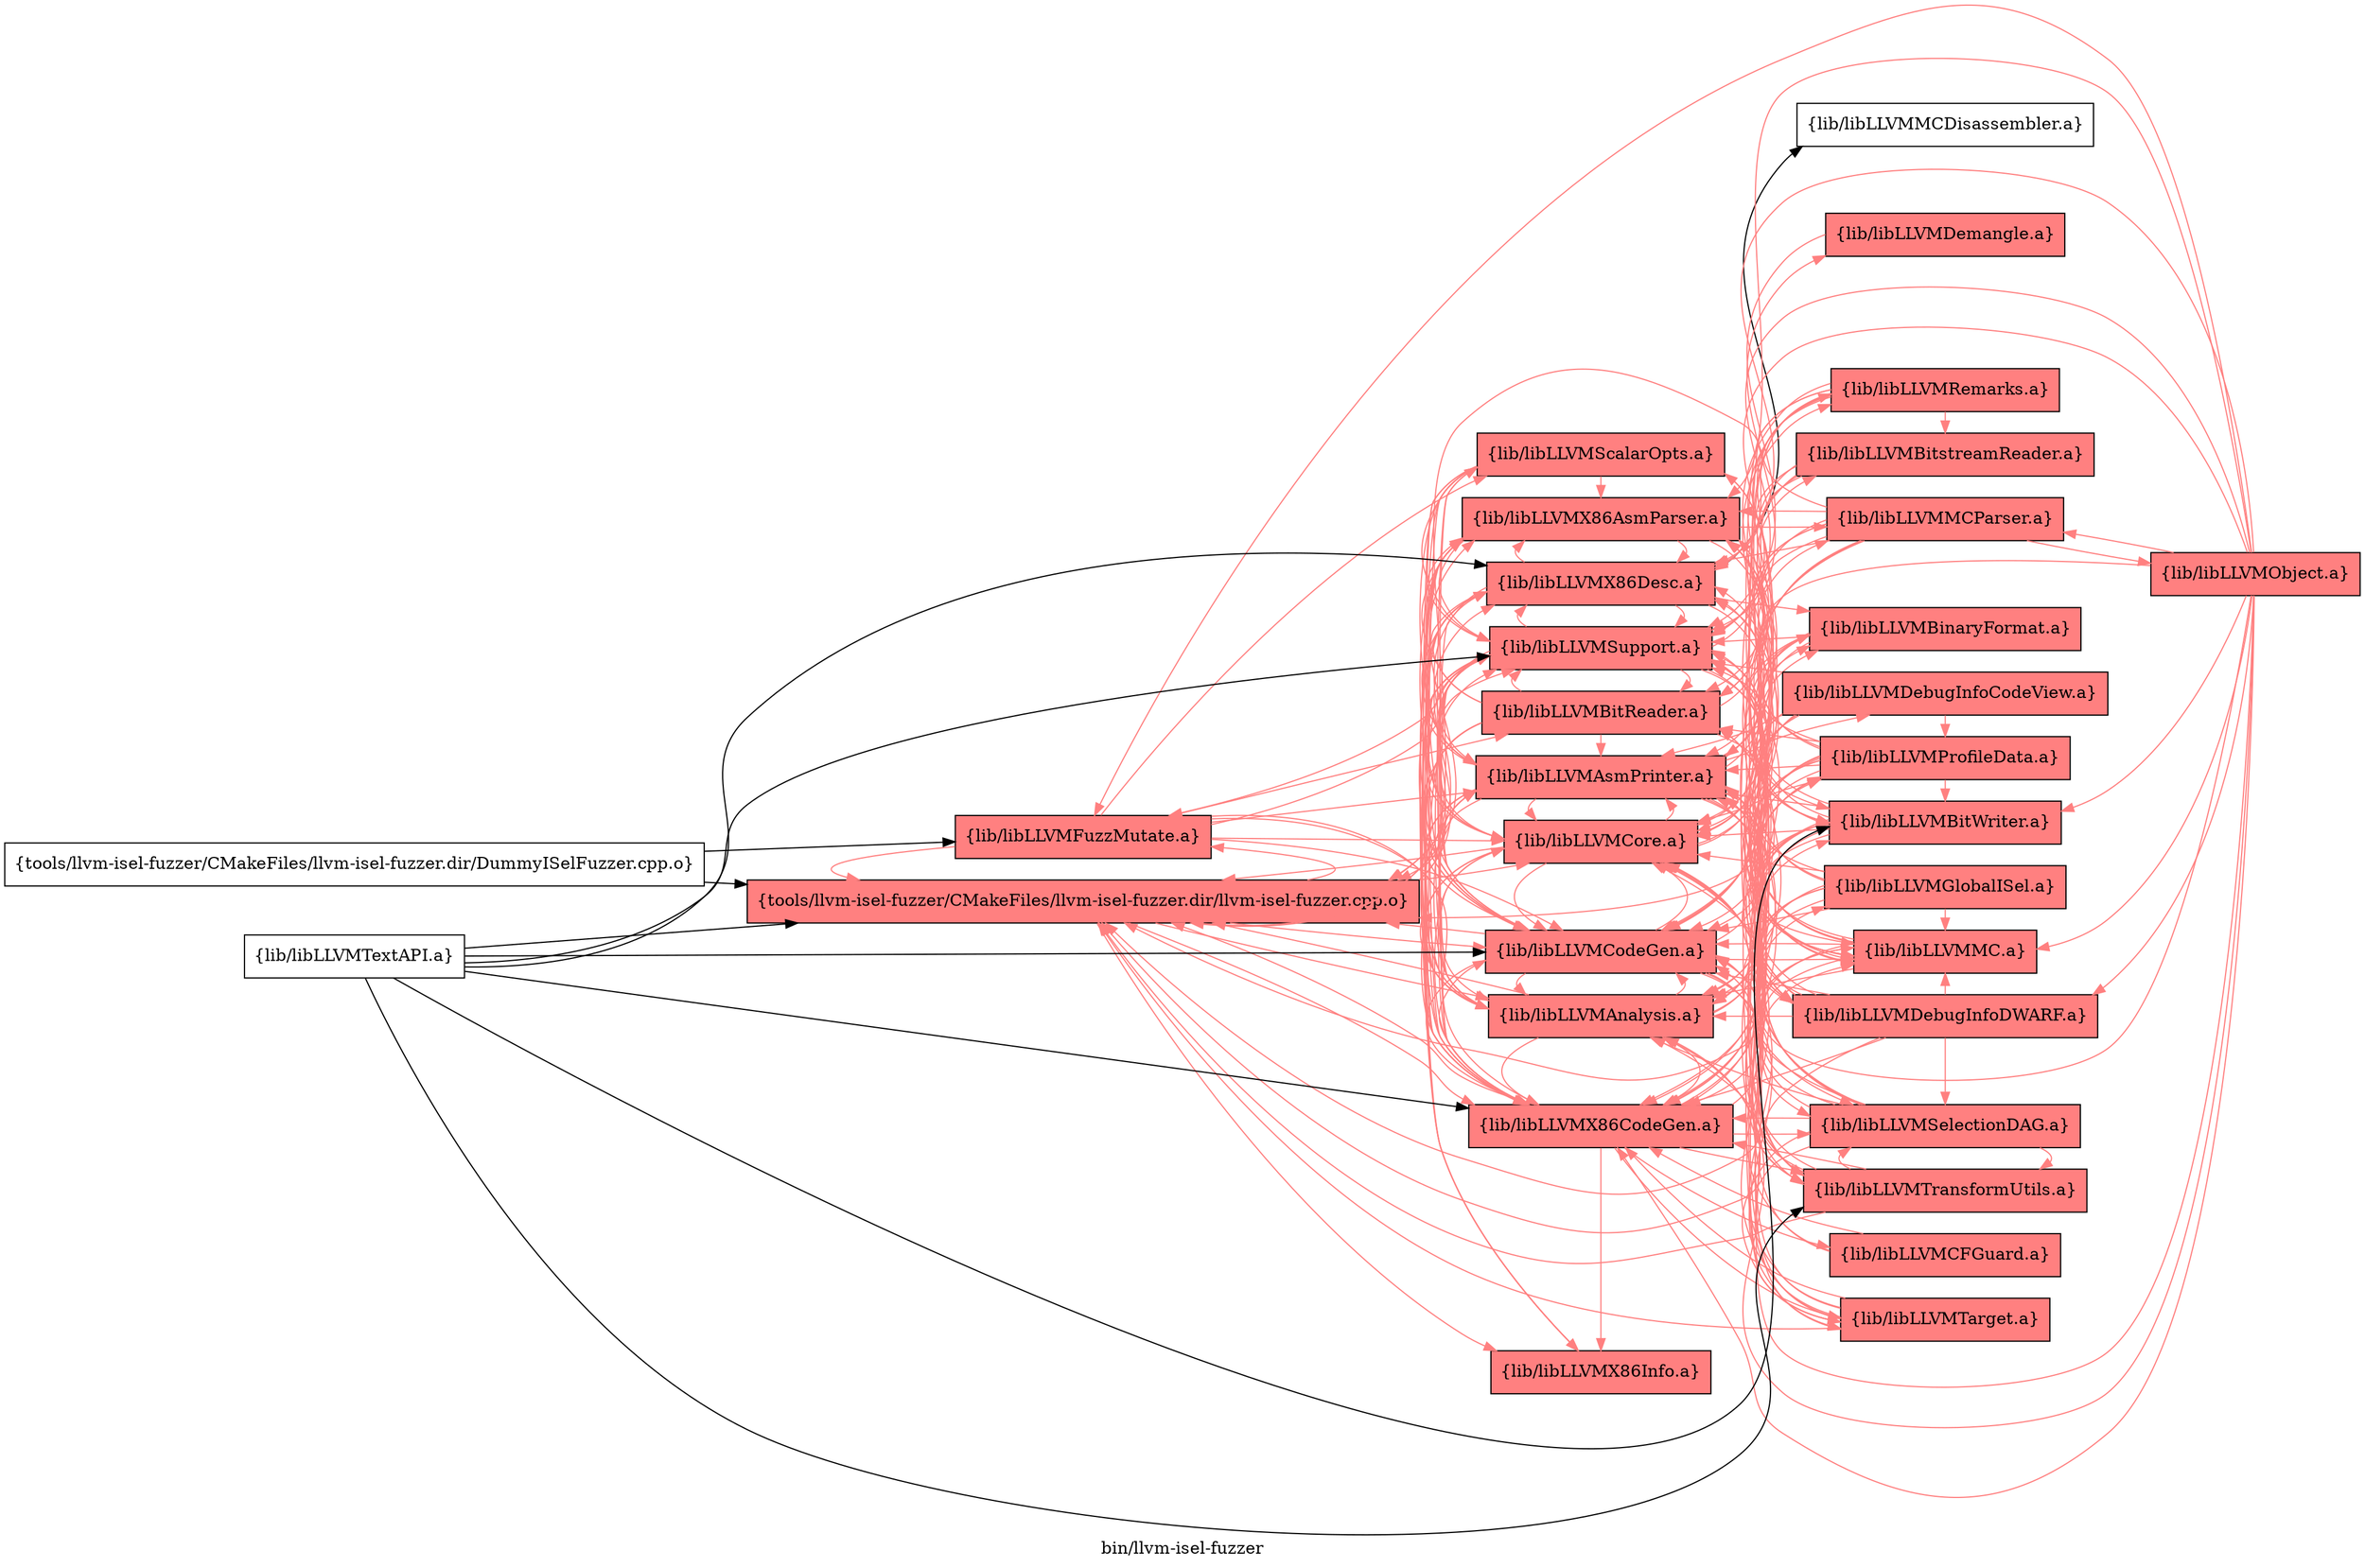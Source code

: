 digraph "bin/llvm-isel-fuzzer" {
	label="bin/llvm-isel-fuzzer";
	rankdir="LR"
	{ rank=same; Node0x55ec715f2168;  }
	{ rank=same; Node0x55ec715f4288; Node0x55ec715f7f28;  }
	{ rank=same; Node0x55ec715f9828; Node0x55ec715f9d28; Node0x55ec715fa228; Node0x55ec715fa728; Node0x55ec715f8928; Node0x55ec715f7528; Node0x55ec715f7028; Node0x55ec715fb678; Node0x55ec715f8428; Node0x55ec715f9328; Node0x55ec715f5c28;  }
	{ rank=same; Node0x55ec715f6128; Node0x55ec715f4238; Node0x55ec715f6b28; Node0x55ec715fbb78; Node0x55ec715fa778; Node0x55ec715f9378; Node0x55ec715f38d8; Node0x55ec715f7a78; Node0x55ec715fad18; Node0x55ec715f7118; Node0x55ec715f8e28; Node0x55ec715f67b8; Node0x55ec715f7938; Node0x55ec715fb218; Node0x55ec715f53b8; Node0x55ec715f6cb8;  }

	Node0x55ec715f2168 [shape=record,shape=box,group=0,label="{tools/llvm-isel-fuzzer/CMakeFiles/llvm-isel-fuzzer.dir/DummyISelFuzzer.cpp.o}"];
	Node0x55ec715f2168 -> Node0x55ec715f4288;
	Node0x55ec715f2168 -> Node0x55ec715f7f28;
	Node0x55ec715f4288 [shape=record,shape=box,style=filled,fillcolor="1.000000 0.5 1",group=1,label="{tools/llvm-isel-fuzzer/CMakeFiles/llvm-isel-fuzzer.dir/llvm-isel-fuzzer.cpp.o}"];
	Node0x55ec715f4288 -> Node0x55ec715f9828[color="1.000000 0.5 1"];
	Node0x55ec715f4288 -> Node0x55ec715f9d28[color="1.000000 0.5 1"];
	Node0x55ec715f4288 -> Node0x55ec715fa228[color="1.000000 0.5 1"];
	Node0x55ec715f4288 -> Node0x55ec715fa728[color="1.000000 0.5 1"];
	Node0x55ec715f4288 -> Node0x55ec715f8928[color="1.000000 0.5 1"];
	Node0x55ec715f4288 -> Node0x55ec715f7528[color="1.000000 0.5 1"];
	Node0x55ec715f4288 -> Node0x55ec715f7028[color="1.000000 0.5 1"];
	Node0x55ec715f4288 -> Node0x55ec715f7f28[color="1.000000 0.5 1"];
	Node0x55ec715f4288 -> Node0x55ec715fb678[color="1.000000 0.5 1"];
	Node0x55ec715f7f28 [shape=record,shape=box,style=filled,fillcolor="1.000000 0.5 1",group=1,label="{lib/libLLVMFuzzMutate.a}"];
	Node0x55ec715f7f28 -> Node0x55ec715f4288[color="1.000000 0.5 1"];
	Node0x55ec715f7f28 -> Node0x55ec715f8928[color="1.000000 0.5 1"];
	Node0x55ec715f7f28 -> Node0x55ec715f8428[color="1.000000 0.5 1"];
	Node0x55ec715f7f28 -> Node0x55ec715f7528[color="1.000000 0.5 1"];
	Node0x55ec715f7f28 -> Node0x55ec715f7028[color="1.000000 0.5 1"];
	Node0x55ec715f7f28 -> Node0x55ec715f9328[color="1.000000 0.5 1"];
	Node0x55ec715f7f28 -> Node0x55ec715fb678[color="1.000000 0.5 1"];
	Node0x55ec715f7f28 -> Node0x55ec715f5c28[color="1.000000 0.5 1"];
	Node0x55ec715f7f28 -> Node0x55ec715f9d28[color="1.000000 0.5 1"];
	Node0x55ec715f9828 [shape=record,shape=box,style=filled,fillcolor="1.000000 0.5 1",group=1,label="{lib/libLLVMX86AsmParser.a}"];
	Node0x55ec715f9828 -> Node0x55ec715fa228[color="1.000000 0.5 1"];
	Node0x55ec715f9828 -> Node0x55ec715fa728[color="1.000000 0.5 1"];
	Node0x55ec715f9828 -> Node0x55ec715f6128[color="1.000000 0.5 1"];
	Node0x55ec715f9828 -> Node0x55ec715fb678[color="1.000000 0.5 1"];
	Node0x55ec715f9828 -> Node0x55ec715f4238[color="1.000000 0.5 1"];
	Node0x55ec715f9d28 [shape=record,shape=box,style=filled,fillcolor="1.000000 0.5 1",group=1,label="{lib/libLLVMX86CodeGen.a}"];
	Node0x55ec715f9d28 -> Node0x55ec715fa228[color="1.000000 0.5 1"];
	Node0x55ec715f9d28 -> Node0x55ec715fa728[color="1.000000 0.5 1"];
	Node0x55ec715f9d28 -> Node0x55ec715f8428[color="1.000000 0.5 1"];
	Node0x55ec715f9d28 -> Node0x55ec715f7528[color="1.000000 0.5 1"];
	Node0x55ec715f9d28 -> Node0x55ec715f7028[color="1.000000 0.5 1"];
	Node0x55ec715f9d28 -> Node0x55ec715f6128[color="1.000000 0.5 1"];
	Node0x55ec715f9d28 -> Node0x55ec715fb678[color="1.000000 0.5 1"];
	Node0x55ec715f9d28 -> Node0x55ec715f9828[color="1.000000 0.5 1"];
	Node0x55ec715f9d28 -> Node0x55ec715f8928[color="1.000000 0.5 1"];
	Node0x55ec715f9d28 -> Node0x55ec715f6b28[color="1.000000 0.5 1"];
	Node0x55ec715f9d28 -> Node0x55ec715fbb78[color="1.000000 0.5 1"];
	Node0x55ec715f9d28 -> Node0x55ec715fa778[color="1.000000 0.5 1"];
	Node0x55ec715f9d28 -> Node0x55ec715f9378[color="1.000000 0.5 1"];
	Node0x55ec715f9d28 -> Node0x55ec715f4288[color="1.000000 0.5 1"];
	Node0x55ec715f9d28 -> Node0x55ec715f38d8[color="1.000000 0.5 1"];
	Node0x55ec715f9d28 -> Node0x55ec715f7a78[color="1.000000 0.5 1"];
	Node0x55ec715fa228 [shape=record,shape=box,style=filled,fillcolor="1.000000 0.5 1",group=1,label="{lib/libLLVMX86Desc.a}"];
	Node0x55ec715fa228 -> Node0x55ec715f4288[color="1.000000 0.5 1"];
	Node0x55ec715fa228 -> Node0x55ec715f6128[color="1.000000 0.5 1"];
	Node0x55ec715fa228 -> Node0x55ec715fb678[color="1.000000 0.5 1"];
	Node0x55ec715fa228 -> Node0x55ec715f9d28[color="1.000000 0.5 1"];
	Node0x55ec715fa228 -> Node0x55ec715fa728[color="1.000000 0.5 1"];
	Node0x55ec715fa228 -> Node0x55ec715fad18;
	Node0x55ec715fa228 -> Node0x55ec715f9828[color="1.000000 0.5 1"];
	Node0x55ec715fa228 -> Node0x55ec715f7118[color="1.000000 0.5 1"];
	Node0x55ec715fa728 [shape=record,shape=box,style=filled,fillcolor="1.000000 0.5 1",group=1,label="{lib/libLLVMX86Info.a}"];
	Node0x55ec715fa728 -> Node0x55ec715fb678[color="1.000000 0.5 1"];
	Node0x55ec715f8928 [shape=record,shape=box,style=filled,fillcolor="1.000000 0.5 1",group=1,label="{lib/libLLVMAnalysis.a}"];
	Node0x55ec715f8928 -> Node0x55ec715f9828[color="1.000000 0.5 1"];
	Node0x55ec715f8928 -> Node0x55ec715f9d28[color="1.000000 0.5 1"];
	Node0x55ec715f8928 -> Node0x55ec715f7028[color="1.000000 0.5 1"];
	Node0x55ec715f8928 -> Node0x55ec715fb678[color="1.000000 0.5 1"];
	Node0x55ec715f8928 -> Node0x55ec715f4288[color="1.000000 0.5 1"];
	Node0x55ec715f8928 -> Node0x55ec715f38d8[color="1.000000 0.5 1"];
	Node0x55ec715f8928 -> Node0x55ec715f7528[color="1.000000 0.5 1"];
	Node0x55ec715f8928 -> Node0x55ec715f8428[color="1.000000 0.5 1"];
	Node0x55ec715f8928 -> Node0x55ec715f8e28[color="1.000000 0.5 1"];
	Node0x55ec715f8928 -> Node0x55ec715f5c28[color="1.000000 0.5 1"];
	Node0x55ec715f7528 [shape=record,shape=box,style=filled,fillcolor="1.000000 0.5 1",group=1,label="{lib/libLLVMCodeGen.a}"];
	Node0x55ec715f7528 -> Node0x55ec715f9d28[color="1.000000 0.5 1"];
	Node0x55ec715f7528 -> Node0x55ec715f8928[color="1.000000 0.5 1"];
	Node0x55ec715f7528 -> Node0x55ec715f7028[color="1.000000 0.5 1"];
	Node0x55ec715f7528 -> Node0x55ec715fb678[color="1.000000 0.5 1"];
	Node0x55ec715f7528 -> Node0x55ec715f6128[color="1.000000 0.5 1"];
	Node0x55ec715f7528 -> Node0x55ec715f9828[color="1.000000 0.5 1"];
	Node0x55ec715f7528 -> Node0x55ec715f8428[color="1.000000 0.5 1"];
	Node0x55ec715f7528 -> Node0x55ec715f4288[color="1.000000 0.5 1"];
	Node0x55ec715f7528 -> Node0x55ec715f7a78[color="1.000000 0.5 1"];
	Node0x55ec715f7528 -> Node0x55ec715fa228[color="1.000000 0.5 1"];
	Node0x55ec715f7528 -> Node0x55ec715fbb78[color="1.000000 0.5 1"];
	Node0x55ec715f7528 -> Node0x55ec715f38d8[color="1.000000 0.5 1"];
	Node0x55ec715f7528 -> Node0x55ec715f5c28[color="1.000000 0.5 1"];
	Node0x55ec715f7528 -> Node0x55ec715f6b28[color="1.000000 0.5 1"];
	Node0x55ec715f7028 [shape=record,shape=box,style=filled,fillcolor="1.000000 0.5 1",group=1,label="{lib/libLLVMCore.a}"];
	Node0x55ec715f7028 -> Node0x55ec715fb678[color="1.000000 0.5 1"];
	Node0x55ec715f7028 -> Node0x55ec715f4288[color="1.000000 0.5 1"];
	Node0x55ec715f7028 -> Node0x55ec715f9d28[color="1.000000 0.5 1"];
	Node0x55ec715f7028 -> Node0x55ec715f8928[color="1.000000 0.5 1"];
	Node0x55ec715f7028 -> Node0x55ec715f8428[color="1.000000 0.5 1"];
	Node0x55ec715f7028 -> Node0x55ec715f7528[color="1.000000 0.5 1"];
	Node0x55ec715f7028 -> Node0x55ec715f7118[color="1.000000 0.5 1"];
	Node0x55ec715f7028 -> Node0x55ec715fa228[color="1.000000 0.5 1"];
	Node0x55ec715f7028 -> Node0x55ec715f9828[color="1.000000 0.5 1"];
	Node0x55ec715f7028 -> Node0x55ec715f67b8[color="1.000000 0.5 1"];
	Node0x55ec715fb678 [shape=record,shape=box,style=filled,fillcolor="1.000000 0.5 1",group=1,label="{lib/libLLVMSupport.a}"];
	Node0x55ec715fb678 -> Node0x55ec715f9d28[color="1.000000 0.5 1"];
	Node0x55ec715fb678 -> Node0x55ec715f8928[color="1.000000 0.5 1"];
	Node0x55ec715fb678 -> Node0x55ec715f8428[color="1.000000 0.5 1"];
	Node0x55ec715fb678 -> Node0x55ec715f7528[color="1.000000 0.5 1"];
	Node0x55ec715fb678 -> Node0x55ec715f8e28[color="1.000000 0.5 1"];
	Node0x55ec715fb678 -> Node0x55ec715f7028[color="1.000000 0.5 1"];
	Node0x55ec715fb678 -> Node0x55ec715f4288[color="1.000000 0.5 1"];
	Node0x55ec715fb678 -> Node0x55ec715f9828[color="1.000000 0.5 1"];
	Node0x55ec715fb678 -> Node0x55ec715f6128[color="1.000000 0.5 1"];
	Node0x55ec715fb678 -> Node0x55ec715fa228[color="1.000000 0.5 1"];
	Node0x55ec715fb678 -> Node0x55ec715f9328[color="1.000000 0.5 1"];
	Node0x55ec715fb678 -> Node0x55ec715f7f28[color="1.000000 0.5 1"];
	Node0x55ec715fb678 -> Node0x55ec715f7938[color="1.000000 0.5 1"];
	Node0x55ec715f6128 [shape=record,shape=box,style=filled,fillcolor="1.000000 0.5 1",group=1,label="{lib/libLLVMMC.a}"];
	Node0x55ec715f6128 -> Node0x55ec715fa228[color="1.000000 0.5 1"];
	Node0x55ec715f6128 -> Node0x55ec715fb678[color="1.000000 0.5 1"];
	Node0x55ec715f6128 -> Node0x55ec715f8928[color="1.000000 0.5 1"];
	Node0x55ec715f6128 -> Node0x55ec715f8428[color="1.000000 0.5 1"];
	Node0x55ec715f6128 -> Node0x55ec715f7528[color="1.000000 0.5 1"];
	Node0x55ec715f6128 -> Node0x55ec715f8e28[color="1.000000 0.5 1"];
	Node0x55ec715f6128 -> Node0x55ec715f4288[color="1.000000 0.5 1"];
	Node0x55ec715f6128 -> Node0x55ec715f9828[color="1.000000 0.5 1"];
	Node0x55ec715f6128 -> Node0x55ec715f9d28[color="1.000000 0.5 1"];
	Node0x55ec715f6128 -> Node0x55ec715f7118[color="1.000000 0.5 1"];
	Node0x55ec715f4238 [shape=record,shape=box,style=filled,fillcolor="1.000000 0.5 1",group=1,label="{lib/libLLVMMCParser.a}"];
	Node0x55ec715f4238 -> Node0x55ec715f4288[color="1.000000 0.5 1"];
	Node0x55ec715f4238 -> Node0x55ec715f9828[color="1.000000 0.5 1"];
	Node0x55ec715f4238 -> Node0x55ec715f9d28[color="1.000000 0.5 1"];
	Node0x55ec715f4238 -> Node0x55ec715fa228[color="1.000000 0.5 1"];
	Node0x55ec715f4238 -> Node0x55ec715f8928[color="1.000000 0.5 1"];
	Node0x55ec715f4238 -> Node0x55ec715f8428[color="1.000000 0.5 1"];
	Node0x55ec715f4238 -> Node0x55ec715f7028[color="1.000000 0.5 1"];
	Node0x55ec715f4238 -> Node0x55ec715f7528[color="1.000000 0.5 1"];
	Node0x55ec715f4238 -> Node0x55ec715f8e28[color="1.000000 0.5 1"];
	Node0x55ec715f4238 -> Node0x55ec715f6128[color="1.000000 0.5 1"];
	Node0x55ec715f4238 -> Node0x55ec715fb678[color="1.000000 0.5 1"];
	Node0x55ec715f4238 -> Node0x55ec715f3d38[color="1.000000 0.5 1"];
	Node0x55ec715f8428 [shape=record,shape=box,style=filled,fillcolor="1.000000 0.5 1",group=1,label="{lib/libLLVMAsmPrinter.a}"];
	Node0x55ec715f8428 -> Node0x55ec715f4288[color="1.000000 0.5 1"];
	Node0x55ec715f8428 -> Node0x55ec715f9828[color="1.000000 0.5 1"];
	Node0x55ec715f8428 -> Node0x55ec715f9d28[color="1.000000 0.5 1"];
	Node0x55ec715f8428 -> Node0x55ec715fa228[color="1.000000 0.5 1"];
	Node0x55ec715f8428 -> Node0x55ec715f8928[color="1.000000 0.5 1"];
	Node0x55ec715f8428 -> Node0x55ec715f7528[color="1.000000 0.5 1"];
	Node0x55ec715f8428 -> Node0x55ec715f7028[color="1.000000 0.5 1"];
	Node0x55ec715f8428 -> Node0x55ec715f6128[color="1.000000 0.5 1"];
	Node0x55ec715f8428 -> Node0x55ec715fb678[color="1.000000 0.5 1"];
	Node0x55ec715f8428 -> Node0x55ec715fbb78[color="1.000000 0.5 1"];
	Node0x55ec715f8428 -> Node0x55ec715f67b8[color="1.000000 0.5 1"];
	Node0x55ec715f8428 -> Node0x55ec715f7118[color="1.000000 0.5 1"];
	Node0x55ec715f8428 -> Node0x55ec715f4238[color="1.000000 0.5 1"];
	Node0x55ec715f8428 -> Node0x55ec715fb218[color="1.000000 0.5 1"];
	Node0x55ec715f8428 -> Node0x55ec715f53b8[color="1.000000 0.5 1"];
	Node0x55ec715f6b28 [shape=record,shape=box,style=filled,fillcolor="1.000000 0.5 1",group=1,label="{lib/libLLVMSelectionDAG.a}"];
	Node0x55ec715f6b28 -> Node0x55ec715f9828[color="1.000000 0.5 1"];
	Node0x55ec715f6b28 -> Node0x55ec715f9d28[color="1.000000 0.5 1"];
	Node0x55ec715f6b28 -> Node0x55ec715f8928[color="1.000000 0.5 1"];
	Node0x55ec715f6b28 -> Node0x55ec715f7528[color="1.000000 0.5 1"];
	Node0x55ec715f6b28 -> Node0x55ec715f7028[color="1.000000 0.5 1"];
	Node0x55ec715f6b28 -> Node0x55ec715f5c28[color="1.000000 0.5 1"];
	Node0x55ec715f6b28 -> Node0x55ec715fb678[color="1.000000 0.5 1"];
	Node0x55ec715f6b28 -> Node0x55ec715f6128[color="1.000000 0.5 1"];
	Node0x55ec715f6b28 -> Node0x55ec715f8428[color="1.000000 0.5 1"];
	Node0x55ec715f6b28 -> Node0x55ec715fbb78[color="1.000000 0.5 1"];
	Node0x55ec715f6b28 -> Node0x55ec715f7a78[color="1.000000 0.5 1"];
	Node0x55ec715f6b28 -> Node0x55ec715f4288[color="1.000000 0.5 1"];
	Node0x55ec715f6b28 -> Node0x55ec715f9328[color="1.000000 0.5 1"];
	Node0x55ec715fbb78 [shape=record,shape=box,style=filled,fillcolor="1.000000 0.5 1",group=1,label="{lib/libLLVMTarget.a}"];
	Node0x55ec715fbb78 -> Node0x55ec715f9d28[color="1.000000 0.5 1"];
	Node0x55ec715fbb78 -> Node0x55ec715f8428[color="1.000000 0.5 1"];
	Node0x55ec715fbb78 -> Node0x55ec715f7028[color="1.000000 0.5 1"];
	Node0x55ec715fbb78 -> Node0x55ec715f6128[color="1.000000 0.5 1"];
	Node0x55ec715fbb78 -> Node0x55ec715fb678[color="1.000000 0.5 1"];
	Node0x55ec715fbb78 -> Node0x55ec715f4288[color="1.000000 0.5 1"];
	Node0x55ec715fbb78 -> Node0x55ec715f8928[color="1.000000 0.5 1"];
	Node0x55ec715fbb78 -> Node0x55ec715f7528[color="1.000000 0.5 1"];
	Node0x55ec715fa778 [shape=record,shape=box,style=filled,fillcolor="1.000000 0.5 1",group=1,label="{lib/libLLVMGlobalISel.a}"];
	Node0x55ec715fa778 -> Node0x55ec715f9d28[color="1.000000 0.5 1"];
	Node0x55ec715fa778 -> Node0x55ec715f7028[color="1.000000 0.5 1"];
	Node0x55ec715fa778 -> Node0x55ec715f7528[color="1.000000 0.5 1"];
	Node0x55ec715fa778 -> Node0x55ec715fb678[color="1.000000 0.5 1"];
	Node0x55ec715fa778 -> Node0x55ec715f9828[color="1.000000 0.5 1"];
	Node0x55ec715fa778 -> Node0x55ec715f8928[color="1.000000 0.5 1"];
	Node0x55ec715fa778 -> Node0x55ec715f8428[color="1.000000 0.5 1"];
	Node0x55ec715fa778 -> Node0x55ec715f6128[color="1.000000 0.5 1"];
	Node0x55ec715fa778 -> Node0x55ec715f6b28[color="1.000000 0.5 1"];
	Node0x55ec715fa778 -> Node0x55ec715fbb78[color="1.000000 0.5 1"];
	Node0x55ec715fa778 -> Node0x55ec715f7a78[color="1.000000 0.5 1"];
	Node0x55ec715f9378 [shape=record,shape=box,style=filled,fillcolor="1.000000 0.5 1",group=1,label="{lib/libLLVMCFGuard.a}"];
	Node0x55ec715f9378 -> Node0x55ec715f9d28[color="1.000000 0.5 1"];
	Node0x55ec715f9378 -> Node0x55ec715f7028[color="1.000000 0.5 1"];
	Node0x55ec715f9378 -> Node0x55ec715fb678[color="1.000000 0.5 1"];
	Node0x55ec715f38d8 [shape=record,shape=box,style=filled,fillcolor="1.000000 0.5 1",group=1,label="{lib/libLLVMProfileData.a}"];
	Node0x55ec715f38d8 -> Node0x55ec715f9828[color="1.000000 0.5 1"];
	Node0x55ec715f38d8 -> Node0x55ec715f9d28[color="1.000000 0.5 1"];
	Node0x55ec715f38d8 -> Node0x55ec715f8928[color="1.000000 0.5 1"];
	Node0x55ec715f38d8 -> Node0x55ec715f8428[color="1.000000 0.5 1"];
	Node0x55ec715f38d8 -> Node0x55ec715f7028[color="1.000000 0.5 1"];
	Node0x55ec715f38d8 -> Node0x55ec715f7528[color="1.000000 0.5 1"];
	Node0x55ec715f38d8 -> Node0x55ec715f8e28[color="1.000000 0.5 1"];
	Node0x55ec715f38d8 -> Node0x55ec715fb678[color="1.000000 0.5 1"];
	Node0x55ec715f38d8 -> Node0x55ec715fa228[color="1.000000 0.5 1"];
	Node0x55ec715f38d8 -> Node0x55ec715f9328[color="1.000000 0.5 1"];
	Node0x55ec715f38d8 -> Node0x55ec715f4288[color="1.000000 0.5 1"];
	Node0x55ec715f38d8 -> Node0x55ec715f6128[color="1.000000 0.5 1"];
	Node0x55ec715f38d8 -> Node0x55ec715fb218[color="1.000000 0.5 1"];
	Node0x55ec715f7a78 [shape=record,shape=box,style=filled,fillcolor="1.000000 0.5 1",group=1,label="{lib/libLLVMTransformUtils.a}"];
	Node0x55ec715f7a78 -> Node0x55ec715f9828[color="1.000000 0.5 1"];
	Node0x55ec715f7a78 -> Node0x55ec715f9d28[color="1.000000 0.5 1"];
	Node0x55ec715f7a78 -> Node0x55ec715f8928[color="1.000000 0.5 1"];
	Node0x55ec715f7a78 -> Node0x55ec715f7528[color="1.000000 0.5 1"];
	Node0x55ec715f7a78 -> Node0x55ec715f7028[color="1.000000 0.5 1"];
	Node0x55ec715f7a78 -> Node0x55ec715f6b28[color="1.000000 0.5 1"];
	Node0x55ec715f7a78 -> Node0x55ec715fb678[color="1.000000 0.5 1"];
	Node0x55ec715f7a78 -> Node0x55ec715f8e28[color="1.000000 0.5 1"];
	Node0x55ec715f7a78 -> Node0x55ec715f4288[color="1.000000 0.5 1"];
	Node0x55ec715f7a78 -> Node0x55ec715f8428[color="1.000000 0.5 1"];
	Node0x55ec715fad18 [shape=record,shape=box,group=0,label="{lib/libLLVMMCDisassembler.a}"];
	Node0x55ec715f7118 [shape=record,shape=box,style=filled,fillcolor="1.000000 0.5 1",group=1,label="{lib/libLLVMBinaryFormat.a}"];
	Node0x55ec715f7118 -> Node0x55ec715f7028[color="1.000000 0.5 1"];
	Node0x55ec715f7118 -> Node0x55ec715fb678[color="1.000000 0.5 1"];
	Node0x55ec715f7118 -> Node0x55ec715fb218[color="1.000000 0.5 1"];
	Node0x55ec715f7118 -> Node0x55ec715f7528[color="1.000000 0.5 1"];
	Node0x55ec715f67b8 [shape=record,shape=box,style=filled,fillcolor="1.000000 0.5 1",group=1,label="{lib/libLLVMRemarks.a}"];
	Node0x55ec715f67b8 -> Node0x55ec715fb678[color="1.000000 0.5 1"];
	Node0x55ec715f67b8 -> Node0x55ec715f7028[color="1.000000 0.5 1"];
	Node0x55ec715f67b8 -> Node0x55ec715f8e28[color="1.000000 0.5 1"];
	Node0x55ec715f67b8 -> Node0x55ec715f7528[color="1.000000 0.5 1"];
	Node0x55ec715f67b8 -> Node0x55ec715f9328[color="1.000000 0.5 1"];
	Node0x55ec715f67b8 -> Node0x55ec715f8928[color="1.000000 0.5 1"];
	Node0x55ec715f67b8 -> Node0x55ec715fa228[color="1.000000 0.5 1"];
	Node0x55ec715f67b8 -> Node0x55ec715fb218[color="1.000000 0.5 1"];
	Node0x55ec715f67b8 -> Node0x55ec715f6cb8[color="1.000000 0.5 1"];
	Node0x55ec715fb218 [shape=record,shape=box,style=filled,fillcolor="1.000000 0.5 1",group=1,label="{lib/libLLVMDebugInfoDWARF.a}"];
	Node0x55ec715fb218 -> Node0x55ec715fa228[color="1.000000 0.5 1"];
	Node0x55ec715fb218 -> Node0x55ec715f8428[color="1.000000 0.5 1"];
	Node0x55ec715fb218 -> Node0x55ec715f7528[color="1.000000 0.5 1"];
	Node0x55ec715fb218 -> Node0x55ec715f6128[color="1.000000 0.5 1"];
	Node0x55ec715fb218 -> Node0x55ec715fb678[color="1.000000 0.5 1"];
	Node0x55ec715fb218 -> Node0x55ec715f7118[color="1.000000 0.5 1"];
	Node0x55ec715fb218 -> Node0x55ec715f8928[color="1.000000 0.5 1"];
	Node0x55ec715fb218 -> Node0x55ec715f7028[color="1.000000 0.5 1"];
	Node0x55ec715fb218 -> Node0x55ec715f8e28[color="1.000000 0.5 1"];
	Node0x55ec715fb218 -> Node0x55ec715f9328[color="1.000000 0.5 1"];
	Node0x55ec715fb218 -> Node0x55ec715f6b28[color="1.000000 0.5 1"];
	Node0x55ec715fb218 -> Node0x55ec715f4288[color="1.000000 0.5 1"];
	Node0x55ec715fb218 -> Node0x55ec715f9d28[color="1.000000 0.5 1"];
	Node0x55ec715f53b8 [shape=record,shape=box,style=filled,fillcolor="1.000000 0.5 1",group=1,label="{lib/libLLVMDebugInfoCodeView.a}"];
	Node0x55ec715f53b8 -> Node0x55ec715f8928[color="1.000000 0.5 1"];
	Node0x55ec715f53b8 -> Node0x55ec715f7028[color="1.000000 0.5 1"];
	Node0x55ec715f53b8 -> Node0x55ec715fb678[color="1.000000 0.5 1"];
	Node0x55ec715f53b8 -> Node0x55ec715f8428[color="1.000000 0.5 1"];
	Node0x55ec715f53b8 -> Node0x55ec715f7528[color="1.000000 0.5 1"];
	Node0x55ec715f53b8 -> Node0x55ec715f8e28[color="1.000000 0.5 1"];
	Node0x55ec715f53b8 -> Node0x55ec715f9d28[color="1.000000 0.5 1"];
	Node0x55ec715f53b8 -> Node0x55ec715f7a78[color="1.000000 0.5 1"];
	Node0x55ec715f53b8 -> Node0x55ec715f38d8[color="1.000000 0.5 1"];
	Node0x55ec715f5c28 [shape=record,shape=box,style=filled,fillcolor="1.000000 0.5 1",group=1,label="{lib/libLLVMScalarOpts.a}"];
	Node0x55ec715f5c28 -> Node0x55ec715f9828[color="1.000000 0.5 1"];
	Node0x55ec715f5c28 -> Node0x55ec715f9d28[color="1.000000 0.5 1"];
	Node0x55ec715f5c28 -> Node0x55ec715f8928[color="1.000000 0.5 1"];
	Node0x55ec715f5c28 -> Node0x55ec715f7028[color="1.000000 0.5 1"];
	Node0x55ec715f5c28 -> Node0x55ec715f7528[color="1.000000 0.5 1"];
	Node0x55ec715f5c28 -> Node0x55ec715fb678[color="1.000000 0.5 1"];
	Node0x55ec715f5c28 -> Node0x55ec715f7a78[color="1.000000 0.5 1"];
	Node0x55ec715f5c28 -> Node0x55ec715f8428[color="1.000000 0.5 1"];
	Node0x55ec715f9328 [shape=record,shape=box,style=filled,fillcolor="1.000000 0.5 1",group=1,label="{lib/libLLVMBitReader.a}"];
	Node0x55ec715f9328 -> Node0x55ec715f9828[color="1.000000 0.5 1"];
	Node0x55ec715f9328 -> Node0x55ec715f9d28[color="1.000000 0.5 1"];
	Node0x55ec715f9328 -> Node0x55ec715fa228[color="1.000000 0.5 1"];
	Node0x55ec715f9328 -> Node0x55ec715f8928[color="1.000000 0.5 1"];
	Node0x55ec715f9328 -> Node0x55ec715f8428[color="1.000000 0.5 1"];
	Node0x55ec715f9328 -> Node0x55ec715f7528[color="1.000000 0.5 1"];
	Node0x55ec715f9328 -> Node0x55ec715f7028[color="1.000000 0.5 1"];
	Node0x55ec715f9328 -> Node0x55ec715fb678[color="1.000000 0.5 1"];
	Node0x55ec715f9328 -> Node0x55ec715f6cb8[color="1.000000 0.5 1"];
	Node0x55ec715f9328 -> Node0x55ec715f8e28[color="1.000000 0.5 1"];
	Node0x55ec715f8e28 [shape=record,shape=box,style=filled,fillcolor="1.000000 0.5 1",group=1,label="{lib/libLLVMBitWriter.a}"];
	Node0x55ec715f8e28 -> Node0x55ec715f9828[color="1.000000 0.5 1"];
	Node0x55ec715f8e28 -> Node0x55ec715f9d28[color="1.000000 0.5 1"];
	Node0x55ec715f8e28 -> Node0x55ec715f8928[color="1.000000 0.5 1"];
	Node0x55ec715f8e28 -> Node0x55ec715f8428[color="1.000000 0.5 1"];
	Node0x55ec715f8e28 -> Node0x55ec715f7028[color="1.000000 0.5 1"];
	Node0x55ec715f8e28 -> Node0x55ec715f7528[color="1.000000 0.5 1"];
	Node0x55ec715f8e28 -> Node0x55ec715f6128[color="1.000000 0.5 1"];
	Node0x55ec715f8e28 -> Node0x55ec715fb678[color="1.000000 0.5 1"];
	Node0x55ec715f6cb8 [shape=record,shape=box,style=filled,fillcolor="1.000000 0.5 1",group=1,label="{lib/libLLVMBitstreamReader.a}"];
	Node0x55ec715f6cb8 -> Node0x55ec715fa228[color="1.000000 0.5 1"];
	Node0x55ec715f6cb8 -> Node0x55ec715f7028[color="1.000000 0.5 1"];
	Node0x55ec715f6cb8 -> Node0x55ec715f8e28[color="1.000000 0.5 1"];
	Node0x55ec715f6cb8 -> Node0x55ec715f9328[color="1.000000 0.5 1"];
	Node0x55ec715f6cb8 -> Node0x55ec715fb678[color="1.000000 0.5 1"];
	Node0x55ec715f7938 [shape=record,shape=box,style=filled,fillcolor="1.000000 0.5 1",group=1,label="{lib/libLLVMDemangle.a}"];
	Node0x55ec715f7938 -> Node0x55ec715fb678[color="1.000000 0.5 1"];
	Node0x55ec715f3d38 [shape=record,shape=box,style=filled,fillcolor="1.000000 0.5 1",group=1,label="{lib/libLLVMObject.a}"];
	Node0x55ec715f3d38 -> Node0x55ec715f7528[color="1.000000 0.5 1"];
	Node0x55ec715f3d38 -> Node0x55ec715fb678[color="1.000000 0.5 1"];
	Node0x55ec715f3d38 -> Node0x55ec715f7028[color="1.000000 0.5 1"];
	Node0x55ec715f3d38 -> Node0x55ec715f8e28[color="1.000000 0.5 1"];
	Node0x55ec715f3d38 -> Node0x55ec715f9328[color="1.000000 0.5 1"];
	Node0x55ec715f3d38 -> Node0x55ec715f9d28[color="1.000000 0.5 1"];
	Node0x55ec715f3d38 -> Node0x55ec715f8428[color="1.000000 0.5 1"];
	Node0x55ec715f3d38 -> Node0x55ec715f7f28[color="1.000000 0.5 1"];
	Node0x55ec715f3d38 -> Node0x55ec715f6128[color="1.000000 0.5 1"];
	Node0x55ec715f3d38 -> Node0x55ec715fa228[color="1.000000 0.5 1"];
	Node0x55ec715f3d38 -> Node0x55ec715f9828[color="1.000000 0.5 1"];
	Node0x55ec715f3d38 -> Node0x55ec715f4238[color="1.000000 0.5 1"];
	Node0x55ec715f3d38 -> Node0x55ec715f8928[color="1.000000 0.5 1"];
	Node0x55ec715f3d38 -> Node0x55ec715fb218[color="1.000000 0.5 1"];
	Node0x55ec715f4918 [shape=record,shape=box,group=0,label="{lib/libLLVMTextAPI.a}"];
	Node0x55ec715f4918 -> Node0x55ec715fb678;
	Node0x55ec715f4918 -> Node0x55ec715f4288;
	Node0x55ec715f4918 -> Node0x55ec715f7528;
	Node0x55ec715f4918 -> Node0x55ec715f8e28;
	Node0x55ec715f4918 -> Node0x55ec715f9d28;
	Node0x55ec715f4918 -> Node0x55ec715f7a78;
	Node0x55ec715f4918 -> Node0x55ec715fa228;
}
